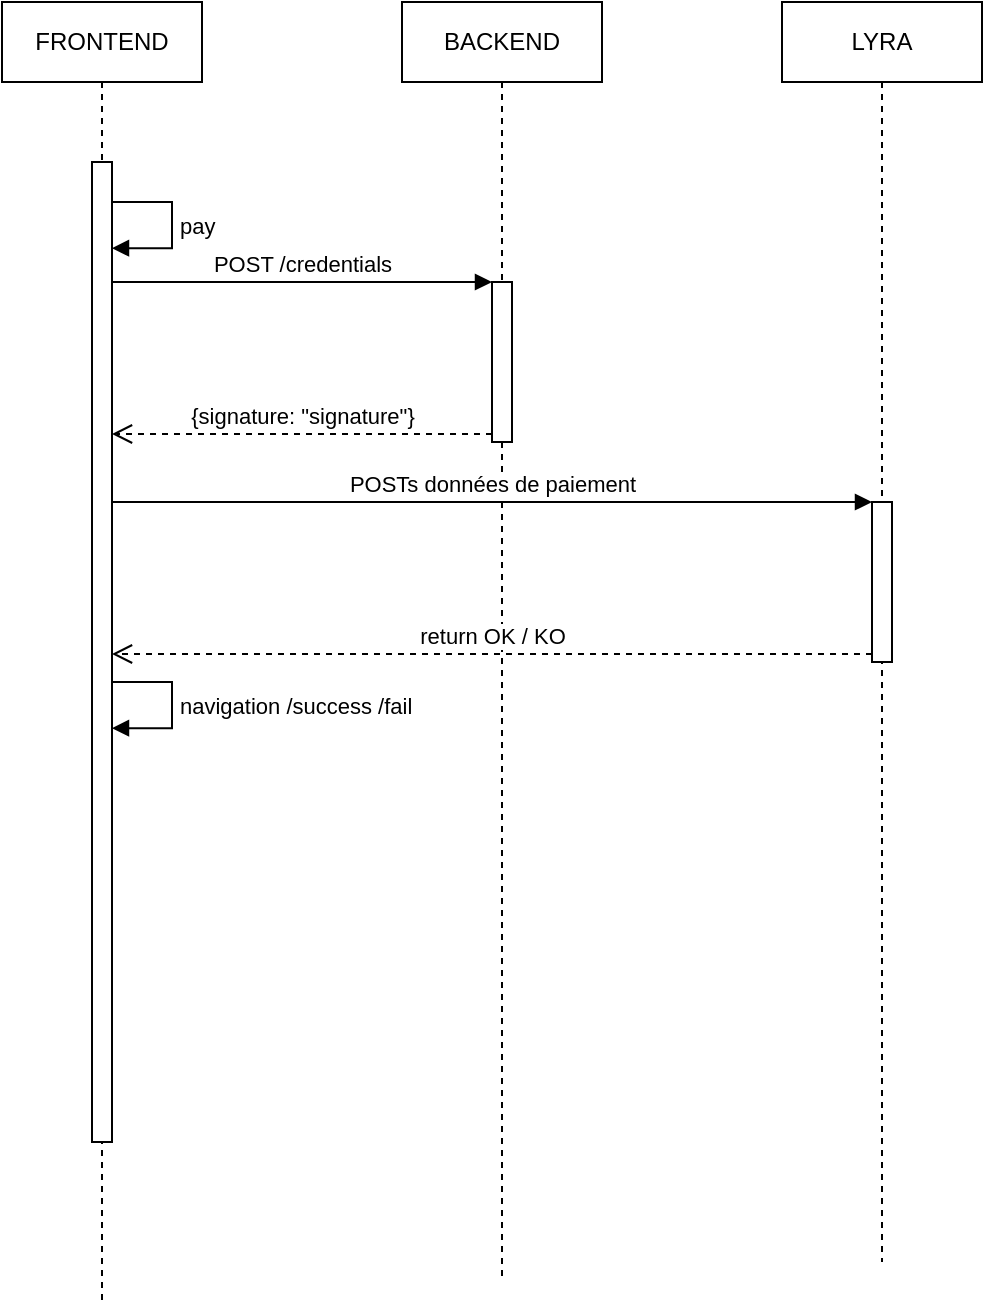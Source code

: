<mxfile version="17.4.3" type="device"><diagram id="lZSyHJpJXBHbYZTbMkFg" name="Page-1"><mxGraphModel dx="1422" dy="780" grid="1" gridSize="10" guides="1" tooltips="1" connect="1" arrows="1" fold="1" page="1" pageScale="1" pageWidth="827" pageHeight="1169" math="0" shadow="0"><root><mxCell id="0"/><mxCell id="1" parent="0"/><mxCell id="OmebcvnqzBzeD23D8PHV-6" value="FRONTEND" style="shape=umlLifeline;perimeter=lifelinePerimeter;whiteSpace=wrap;html=1;container=1;collapsible=0;recursiveResize=0;outlineConnect=0;" vertex="1" parent="1"><mxGeometry x="40" y="40" width="100" height="650" as="geometry"/></mxCell><mxCell id="OmebcvnqzBzeD23D8PHV-20" value="" style="html=1;points=[];perimeter=orthogonalPerimeter;" vertex="1" parent="OmebcvnqzBzeD23D8PHV-6"><mxGeometry x="45" y="80" width="10" height="490" as="geometry"/></mxCell><mxCell id="OmebcvnqzBzeD23D8PHV-24" value="pay" style="edgeStyle=orthogonalEdgeStyle;html=1;align=left;spacingLeft=2;endArrow=block;rounded=0;entryX=1;entryY=0.088;entryDx=0;entryDy=0;entryPerimeter=0;" edge="1" target="OmebcvnqzBzeD23D8PHV-20" parent="OmebcvnqzBzeD23D8PHV-6"><mxGeometry relative="1" as="geometry"><mxPoint x="55" y="100" as="sourcePoint"/><Array as="points"><mxPoint x="85" y="100"/><mxPoint x="85" y="123"/></Array><mxPoint x="60" y="120" as="targetPoint"/></mxGeometry></mxCell><mxCell id="OmebcvnqzBzeD23D8PHV-33" value="navigation /success /fail" style="edgeStyle=orthogonalEdgeStyle;html=1;align=left;spacingLeft=2;endArrow=block;rounded=0;entryX=1;entryY=0.088;entryDx=0;entryDy=0;entryPerimeter=0;" edge="1" parent="OmebcvnqzBzeD23D8PHV-6"><mxGeometry relative="1" as="geometry"><mxPoint x="55" y="340" as="sourcePoint"/><Array as="points"><mxPoint x="85" y="340"/><mxPoint x="85" y="363"/></Array><mxPoint x="55" y="363.12" as="targetPoint"/></mxGeometry></mxCell><mxCell id="OmebcvnqzBzeD23D8PHV-7" value="BACKEND" style="shape=umlLifeline;perimeter=lifelinePerimeter;whiteSpace=wrap;html=1;container=1;collapsible=0;recursiveResize=0;outlineConnect=0;" vertex="1" parent="1"><mxGeometry x="240" y="40" width="100" height="640" as="geometry"/></mxCell><mxCell id="OmebcvnqzBzeD23D8PHV-9" value="" style="html=1;points=[];perimeter=orthogonalPerimeter;" vertex="1" parent="OmebcvnqzBzeD23D8PHV-7"><mxGeometry x="45" y="140" width="10" height="80" as="geometry"/></mxCell><mxCell id="OmebcvnqzBzeD23D8PHV-8" value="LYRA" style="shape=umlLifeline;perimeter=lifelinePerimeter;whiteSpace=wrap;html=1;container=1;collapsible=0;recursiveResize=0;outlineConnect=0;" vertex="1" parent="1"><mxGeometry x="430" y="40" width="100" height="630" as="geometry"/></mxCell><mxCell id="OmebcvnqzBzeD23D8PHV-25" value="" style="html=1;points=[];perimeter=orthogonalPerimeter;" vertex="1" parent="OmebcvnqzBzeD23D8PHV-8"><mxGeometry x="45" y="250" width="10" height="80" as="geometry"/></mxCell><mxCell id="OmebcvnqzBzeD23D8PHV-10" value="POST /credentials" style="html=1;verticalAlign=bottom;endArrow=block;entryX=0;entryY=0;rounded=0;startArrow=none;" edge="1" target="OmebcvnqzBzeD23D8PHV-9" parent="1" source="OmebcvnqzBzeD23D8PHV-20"><mxGeometry relative="1" as="geometry"><mxPoint x="103" y="179" as="sourcePoint"/></mxGeometry></mxCell><mxCell id="OmebcvnqzBzeD23D8PHV-11" value="{signature: &quot;signature&quot;}" style="html=1;verticalAlign=bottom;endArrow=open;dashed=1;endSize=8;exitX=0;exitY=0.95;rounded=0;" edge="1" source="OmebcvnqzBzeD23D8PHV-9" parent="1" target="OmebcvnqzBzeD23D8PHV-20"><mxGeometry relative="1" as="geometry"><mxPoint x="215" y="216" as="targetPoint"/></mxGeometry></mxCell><mxCell id="OmebcvnqzBzeD23D8PHV-26" value="POSTs données de paiement" style="html=1;verticalAlign=bottom;endArrow=block;entryX=0;entryY=0;rounded=0;" edge="1" target="OmebcvnqzBzeD23D8PHV-25" parent="1" source="OmebcvnqzBzeD23D8PHV-20"><mxGeometry relative="1" as="geometry"><mxPoint x="405" y="290" as="sourcePoint"/></mxGeometry></mxCell><mxCell id="OmebcvnqzBzeD23D8PHV-27" value="return OK / KO" style="html=1;verticalAlign=bottom;endArrow=open;dashed=1;endSize=8;exitX=0;exitY=0.95;rounded=0;" edge="1" source="OmebcvnqzBzeD23D8PHV-25" parent="1" target="OmebcvnqzBzeD23D8PHV-20"><mxGeometry relative="1" as="geometry"><mxPoint x="405" y="366" as="targetPoint"/></mxGeometry></mxCell></root></mxGraphModel></diagram></mxfile>